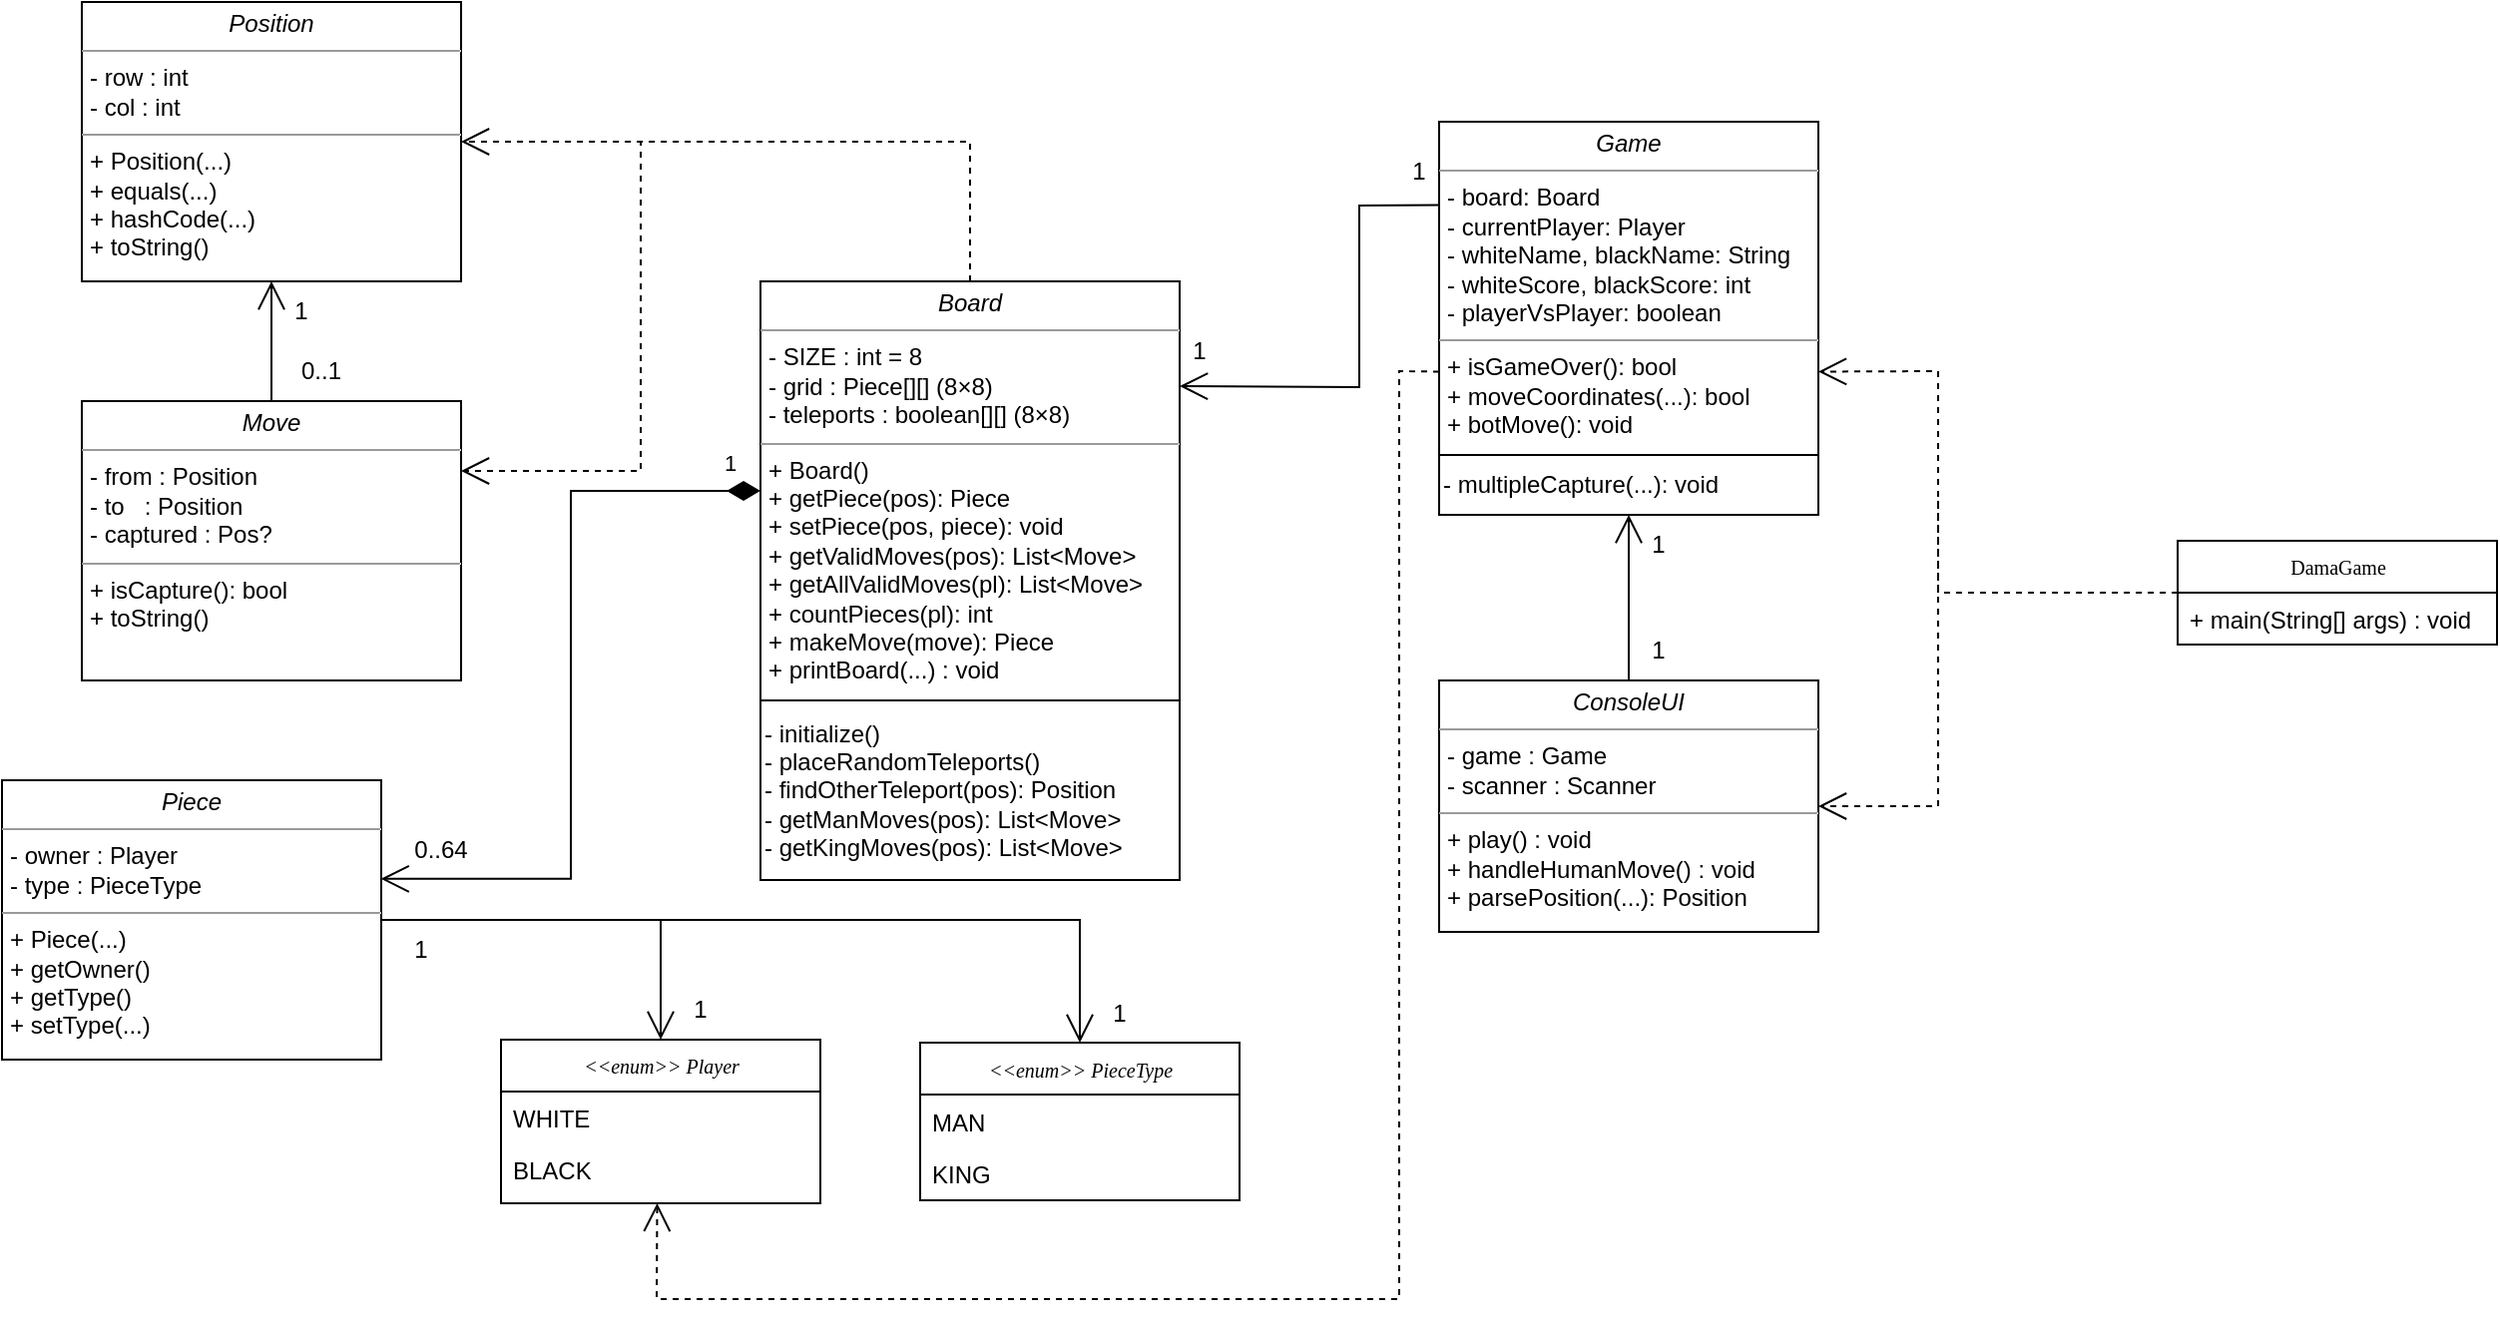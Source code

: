 <mxfile version="26.1.1">
  <diagram name="Page-1" id="c4acf3e9-155e-7222-9cf6-157b1a14988f">
    <mxGraphModel dx="1614" dy="690" grid="1" gridSize="10" guides="1" tooltips="1" connect="1" arrows="1" fold="1" page="1" pageScale="1" pageWidth="850" pageHeight="1100" background="none" math="0" shadow="0">
      <root>
        <mxCell id="0" />
        <mxCell id="1" parent="0" />
        <mxCell id="17acba5748e5396b-2" value="DamaGame" style="swimlane;html=1;fontStyle=0;childLayout=stackLayout;horizontal=1;startSize=26;fillColor=none;horizontalStack=0;resizeParent=1;resizeLast=0;collapsible=1;marginBottom=0;swimlaneFillColor=#ffffff;rounded=0;shadow=0;comic=0;labelBackgroundColor=none;strokeWidth=1;fontFamily=Verdana;fontSize=10;align=center;" parent="1" vertex="1">
          <mxGeometry x="1160" y="300" width="160" height="52" as="geometry" />
        </mxCell>
        <mxCell id="17acba5748e5396b-3" value="+ main(String[] args) : void" style="text;html=1;strokeColor=none;fillColor=none;align=left;verticalAlign=top;spacingLeft=4;spacingRight=4;whiteSpace=wrap;overflow=hidden;rotatable=0;points=[[0,0.5],[1,0.5]];portConstraint=eastwest;" parent="17acba5748e5396b-2" vertex="1">
          <mxGeometry y="26" width="160" height="26" as="geometry" />
        </mxCell>
        <mxCell id="17acba5748e5396b-44" value="&lt;i&gt;&amp;lt;&amp;lt;enum&amp;gt;&amp;gt; PieceType&lt;/i&gt;" style="swimlane;html=1;fontStyle=0;childLayout=stackLayout;horizontal=1;startSize=26;fillColor=none;horizontalStack=0;resizeParent=1;resizeLast=0;collapsible=1;marginBottom=0;swimlaneFillColor=#ffffff;rounded=0;shadow=0;comic=0;labelBackgroundColor=none;strokeWidth=1;fontFamily=Verdana;fontSize=10;align=center;" parent="1" vertex="1">
          <mxGeometry x="530" y="551.5" width="160" height="79" as="geometry" />
        </mxCell>
        <mxCell id="17acba5748e5396b-45" value="MAN" style="text;html=1;strokeColor=none;fillColor=none;align=left;verticalAlign=top;spacingLeft=4;spacingRight=4;whiteSpace=wrap;overflow=hidden;rotatable=0;points=[[0,0.5],[1,0.5]];portConstraint=eastwest;" parent="17acba5748e5396b-44" vertex="1">
          <mxGeometry y="26" width="160" height="26" as="geometry" />
        </mxCell>
        <mxCell id="17acba5748e5396b-47" value="KING" style="text;html=1;strokeColor=none;fillColor=none;align=left;verticalAlign=top;spacingLeft=4;spacingRight=4;whiteSpace=wrap;overflow=hidden;rotatable=0;points=[[0,0.5],[1,0.5]];portConstraint=eastwest;" parent="17acba5748e5396b-44" vertex="1">
          <mxGeometry y="52" width="160" height="26" as="geometry" />
        </mxCell>
        <mxCell id="5d2195bd80daf111-1" value="&lt;i&gt;&amp;lt;&amp;lt;enum&amp;gt;&amp;gt; Player&lt;/i&gt;" style="swimlane;html=1;fontStyle=0;childLayout=stackLayout;horizontal=1;startSize=26;fillColor=none;horizontalStack=0;resizeParent=1;resizeLast=0;collapsible=1;marginBottom=0;swimlaneFillColor=#ffffff;rounded=0;shadow=0;comic=0;labelBackgroundColor=none;strokeWidth=1;fontFamily=Verdana;fontSize=10;align=center;" parent="1" vertex="1">
          <mxGeometry x="320" y="550" width="160" height="82" as="geometry" />
        </mxCell>
        <mxCell id="5d2195bd80daf111-2" value="WHITE" style="text;html=1;strokeColor=none;fillColor=none;align=left;verticalAlign=top;spacingLeft=4;spacingRight=4;whiteSpace=wrap;overflow=hidden;rotatable=0;points=[[0,0.5],[1,0.5]];portConstraint=eastwest;" parent="5d2195bd80daf111-1" vertex="1">
          <mxGeometry y="26" width="160" height="26" as="geometry" />
        </mxCell>
        <mxCell id="5d2195bd80daf111-3" value="BLACK" style="text;html=1;strokeColor=none;fillColor=none;align=left;verticalAlign=top;spacingLeft=4;spacingRight=4;whiteSpace=wrap;overflow=hidden;rotatable=0;points=[[0,0.5],[1,0.5]];portConstraint=eastwest;" parent="5d2195bd80daf111-1" vertex="1">
          <mxGeometry y="52" width="160" height="26" as="geometry" />
        </mxCell>
        <mxCell id="5d2195bd80daf111-9" value="&lt;p style=&quot;margin:0px;margin-top:4px;text-align:center;&quot;&gt;&lt;i&gt;ConsoleUI&lt;/i&gt;&lt;/p&gt;&lt;hr size=&quot;1&quot;&gt;&lt;p style=&quot;margin:0px;margin-left:4px;&quot;&gt;- game : Game&amp;nbsp;&lt;br&gt;- scanner : Scanner&lt;/p&gt;&lt;hr size=&quot;1&quot;&gt;&lt;p style=&quot;margin:0px;margin-left:4px;&quot;&gt;+ play() : void&lt;br&gt;+ handleHumanMove() : void&lt;/p&gt;&lt;p style=&quot;margin:0px;margin-left:4px;&quot;&gt;+ parsePosition(...): Position&amp;nbsp;&lt;/p&gt;" style="verticalAlign=top;align=left;overflow=fill;fontSize=12;fontFamily=Helvetica;html=1;rounded=0;shadow=0;comic=0;labelBackgroundColor=none;strokeWidth=1" parent="1" vertex="1">
          <mxGeometry x="790" y="370" width="190" height="126" as="geometry" />
        </mxCell>
        <mxCell id="5d2195bd80daf111-10" value="&lt;p style=&quot;margin:0px;margin-top:4px;text-align:center;&quot;&gt;&lt;i&gt;Game&lt;/i&gt;&lt;/p&gt;&lt;hr size=&quot;1&quot;&gt;&lt;p style=&quot;margin:0px;margin-left:4px;&quot;&gt;- board: Board&lt;br&gt;- currentPlayer: Player&lt;/p&gt;&lt;p style=&quot;margin:0px;margin-left:4px;&quot;&gt;- whiteName, blackName: String&lt;/p&gt;&lt;p style=&quot;margin:0px;margin-left:4px;&quot;&gt;- whiteScore, blackScore: int&lt;/p&gt;&lt;p style=&quot;margin:0px;margin-left:4px;&quot;&gt;- playerVsPlayer: boolean&lt;/p&gt;&lt;hr size=&quot;1&quot;&gt;&lt;p style=&quot;margin:0px;margin-left:4px;&quot;&gt;+ isGameOver(): bool&lt;br&gt;+ moveCoordinates(...): bool&amp;nbsp;&lt;/p&gt;&lt;p style=&quot;margin:0px;margin-left:4px;&quot;&gt;+ botMove(): void&lt;/p&gt;" style="verticalAlign=top;align=left;overflow=fill;fontSize=12;fontFamily=Helvetica;html=1;rounded=0;shadow=0;comic=0;labelBackgroundColor=none;strokeWidth=1" parent="1" vertex="1">
          <mxGeometry x="790" y="90" width="190" height="167" as="geometry" />
        </mxCell>
        <mxCell id="5d2195bd80daf111-15" value="&lt;p style=&quot;margin:0px;margin-top:4px;text-align:center;&quot;&gt;&lt;i&gt;Board&lt;/i&gt;&lt;/p&gt;&lt;hr size=&quot;1&quot;&gt;&lt;p style=&quot;margin:0px;margin-left:4px;&quot;&gt;- SIZE : int = 8&amp;nbsp;&lt;/p&gt;&lt;p style=&quot;margin:0px;margin-left:4px;&quot;&gt;&lt;span style=&quot;background-color: transparent; color: light-dark(rgb(0, 0, 0), rgb(255, 255, 255));&quot;&gt;- grid : Piece[][] (8×8)&amp;nbsp; &amp;nbsp; &amp;nbsp; &amp;nbsp; &amp;nbsp; &amp;nbsp;&amp;nbsp;&lt;/span&gt;&lt;/p&gt;&lt;p style=&quot;margin:0px;margin-left:4px;&quot;&gt;- teleports : boolean[][] (8×8)&amp;nbsp;&lt;/p&gt;&lt;hr size=&quot;1&quot;&gt;&lt;p style=&quot;margin:0px;margin-left:4px;&quot;&gt;+ Board()&amp;nbsp; &amp;nbsp; &amp;nbsp; &amp;nbsp;&amp;nbsp;&lt;/p&gt;&lt;p style=&quot;margin:0px;margin-left:4px;&quot;&gt;+ getPiece(pos): Piece&amp;nbsp;&lt;/p&gt;&lt;p style=&quot;margin:0px;margin-left:4px;&quot;&gt;+ setPiece(pos, piece): void&amp;nbsp;&lt;/p&gt;&lt;p style=&quot;margin:0px;margin-left:4px;&quot;&gt;+ getValidMoves(pos): List&amp;lt;Move&amp;gt;&amp;nbsp;&lt;/p&gt;&lt;p style=&quot;margin:0px;margin-left:4px;&quot;&gt;+ getAllValidMoves(pl): List&amp;lt;Move&amp;gt;&lt;/p&gt;&lt;p style=&quot;margin:0px;margin-left:4px;&quot;&gt;&lt;span style=&quot;background-color: transparent; color: light-dark(rgb(0, 0, 0), rgb(255, 255, 255));&quot;&gt;+ countPieces(pl): int&amp;nbsp;&lt;/span&gt;&lt;/p&gt;&lt;p style=&quot;margin:0px;margin-left:4px;&quot;&gt;+ makeMove(move): Piece&amp;nbsp;&amp;nbsp;&lt;/p&gt;&lt;p style=&quot;margin:0px;margin-left:4px;&quot;&gt;+ printBoard(...) : void&amp;nbsp;&lt;/p&gt;" style="verticalAlign=top;align=left;overflow=fill;fontSize=12;fontFamily=Helvetica;html=1;rounded=0;shadow=0;comic=0;labelBackgroundColor=none;strokeWidth=1" parent="1" vertex="1">
          <mxGeometry x="450" y="170" width="210" height="210" as="geometry" />
        </mxCell>
        <mxCell id="5d2195bd80daf111-18" value="&lt;p style=&quot;margin:0px;margin-top:4px;text-align:center;&quot;&gt;&lt;i&gt;Position&lt;/i&gt;&lt;/p&gt;&lt;hr size=&quot;1&quot;&gt;&lt;p style=&quot;margin:0px;margin-left:4px;&quot;&gt;- row : int&lt;br&gt;- col : int&lt;/p&gt;&lt;hr size=&quot;1&quot;&gt;&lt;p style=&quot;margin:0px;margin-left:4px;&quot;&gt;+ Position(...)&lt;br&gt;+ equals(...)&lt;/p&gt;&lt;p style=&quot;margin:0px;margin-left:4px;&quot;&gt;+ hashCode(...)&lt;/p&gt;&lt;p style=&quot;margin:0px;margin-left:4px;&quot;&gt;+ toString()&lt;/p&gt;" style="verticalAlign=top;align=left;overflow=fill;fontSize=12;fontFamily=Helvetica;html=1;rounded=0;shadow=0;comic=0;labelBackgroundColor=none;strokeWidth=1" parent="1" vertex="1">
          <mxGeometry x="110" y="30" width="190" height="140" as="geometry" />
        </mxCell>
        <mxCell id="5d2195bd80daf111-19" value="&lt;p style=&quot;margin:0px;margin-top:4px;text-align:center;&quot;&gt;&lt;i&gt;Move&lt;/i&gt;&lt;/p&gt;&lt;hr size=&quot;1&quot;&gt;&lt;p style=&quot;margin:0px;margin-left:4px;&quot;&gt;- from : Position&lt;br&gt;- to&amp;nbsp; &amp;nbsp;: Position&lt;/p&gt;&lt;p style=&quot;margin:0px;margin-left:4px;&quot;&gt;- captured : Pos?&lt;/p&gt;&lt;hr size=&quot;1&quot;&gt;&lt;p style=&quot;margin:0px;margin-left:4px;&quot;&gt;+ isCapture(): bool&lt;br&gt;+ toString()&amp;nbsp;&lt;/p&gt;" style="verticalAlign=top;align=left;overflow=fill;fontSize=12;fontFamily=Helvetica;html=1;rounded=0;shadow=0;comic=0;labelBackgroundColor=none;strokeWidth=1" parent="1" vertex="1">
          <mxGeometry x="110" y="230" width="190" height="140" as="geometry" />
        </mxCell>
        <mxCell id="5d2195bd80daf111-20" value="&lt;p style=&quot;margin:0px;margin-top:4px;text-align:center;&quot;&gt;&lt;i&gt;Piece&lt;/i&gt;&lt;/p&gt;&lt;hr size=&quot;1&quot;&gt;&lt;p style=&quot;margin:0px;margin-left:4px;&quot;&gt;- owner : Player&lt;br&gt;- type : PieceType&lt;/p&gt;&lt;hr size=&quot;1&quot;&gt;&lt;p style=&quot;margin:0px;margin-left:4px;&quot;&gt;+ Piece(...)&amp;nbsp;&lt;br&gt;+ getOwner()&lt;/p&gt;&lt;p style=&quot;margin:0px;margin-left:4px;&quot;&gt;+ getType()&lt;/p&gt;&lt;p style=&quot;margin:0px;margin-left:4px;&quot;&gt;+ setType(...)&amp;nbsp;&amp;nbsp;&lt;/p&gt;" style="verticalAlign=top;align=left;overflow=fill;fontSize=12;fontFamily=Helvetica;html=1;rounded=0;shadow=0;comic=0;labelBackgroundColor=none;strokeWidth=1" parent="1" vertex="1">
          <mxGeometry x="70" y="420" width="190" height="140" as="geometry" />
        </mxCell>
        <mxCell id="UAjtDbVR14yJQw5bUOnt-1" value="- initialize()&lt;div&gt;- placeRandomTeleports()&lt;/div&gt;&lt;div&gt;- findOtherTeleport(pos): Position&lt;/div&gt;&lt;div&gt;- getManMoves(pos): List&amp;lt;Move&amp;gt;&lt;/div&gt;&lt;div&gt;- getKingMoves(pos): List&amp;lt;Move&amp;gt;&lt;/div&gt;" style="rounded=0;whiteSpace=wrap;html=1;align=left;" vertex="1" parent="1">
          <mxGeometry x="450" y="380" width="210" height="90" as="geometry" />
        </mxCell>
        <mxCell id="UAjtDbVR14yJQw5bUOnt-2" value="- multipleCapture(...): void&amp;nbsp;&amp;nbsp;" style="rounded=0;whiteSpace=wrap;html=1;align=left;" vertex="1" parent="1">
          <mxGeometry x="790" y="257" width="190" height="30" as="geometry" />
        </mxCell>
        <mxCell id="UAjtDbVR14yJQw5bUOnt-5" value="0..64" style="text;html=1;align=center;verticalAlign=middle;whiteSpace=wrap;rounded=0;" vertex="1" parent="1">
          <mxGeometry x="260" y="440" width="60" height="30" as="geometry" />
        </mxCell>
        <mxCell id="UAjtDbVR14yJQw5bUOnt-22" value="1" style="endArrow=open;html=1;endSize=12;startArrow=diamondThin;startSize=14;startFill=1;edgeStyle=orthogonalEdgeStyle;align=left;verticalAlign=bottom;rounded=0;exitX=0;exitY=0.5;exitDx=0;exitDy=0;entryX=0.999;entryY=0.353;entryDx=0;entryDy=0;entryPerimeter=0;" edge="1" parent="1" source="5d2195bd80daf111-15" target="5d2195bd80daf111-20">
          <mxGeometry x="-0.896" y="-5" relative="1" as="geometry">
            <mxPoint x="440" y="340" as="sourcePoint" />
            <mxPoint x="600" y="410" as="targetPoint" />
            <mxPoint as="offset" />
          </mxGeometry>
        </mxCell>
        <mxCell id="UAjtDbVR14yJQw5bUOnt-23" value="" style="endArrow=open;endFill=1;endSize=12;html=1;rounded=0;exitX=0;exitY=0.25;exitDx=0;exitDy=0;entryX=1;entryY=0.25;entryDx=0;entryDy=0;" edge="1" parent="1" source="5d2195bd80daf111-10" target="5d2195bd80daf111-15">
          <mxGeometry width="160" relative="1" as="geometry">
            <mxPoint x="520" y="220" as="sourcePoint" />
            <mxPoint x="680" y="220" as="targetPoint" />
            <Array as="points">
              <mxPoint x="750" y="132" />
              <mxPoint x="750" y="223" />
            </Array>
          </mxGeometry>
        </mxCell>
        <mxCell id="UAjtDbVR14yJQw5bUOnt-24" value="1" style="text;html=1;align=center;verticalAlign=middle;whiteSpace=wrap;rounded=0;" vertex="1" parent="1">
          <mxGeometry x="640" y="190" width="60" height="30" as="geometry" />
        </mxCell>
        <mxCell id="UAjtDbVR14yJQw5bUOnt-25" value="1" style="text;html=1;align=center;verticalAlign=middle;whiteSpace=wrap;rounded=0;" vertex="1" parent="1">
          <mxGeometry x="750" y="100" width="60" height="30" as="geometry" />
        </mxCell>
        <mxCell id="UAjtDbVR14yJQw5bUOnt-26" value="" style="endArrow=open;endFill=1;endSize=12;html=1;rounded=0;exitX=0.5;exitY=0;exitDx=0;exitDy=0;entryX=0.5;entryY=1;entryDx=0;entryDy=0;" edge="1" parent="1" source="5d2195bd80daf111-9" target="UAjtDbVR14yJQw5bUOnt-2">
          <mxGeometry width="160" relative="1" as="geometry">
            <mxPoint x="830" y="300" as="sourcePoint" />
            <mxPoint x="990" y="300" as="targetPoint" />
          </mxGeometry>
        </mxCell>
        <mxCell id="UAjtDbVR14yJQw5bUOnt-27" value="1" style="text;html=1;align=center;verticalAlign=middle;whiteSpace=wrap;rounded=0;" vertex="1" parent="1">
          <mxGeometry x="870" y="287" width="60" height="30" as="geometry" />
        </mxCell>
        <mxCell id="UAjtDbVR14yJQw5bUOnt-28" value="1" style="text;html=1;align=center;verticalAlign=middle;whiteSpace=wrap;rounded=0;" vertex="1" parent="1">
          <mxGeometry x="870" y="340" width="60" height="30" as="geometry" />
        </mxCell>
        <mxCell id="UAjtDbVR14yJQw5bUOnt-29" value="" style="endArrow=open;endFill=1;endSize=12;html=1;rounded=0;exitX=0.5;exitY=0;exitDx=0;exitDy=0;entryX=0.5;entryY=1;entryDx=0;entryDy=0;" edge="1" parent="1" source="5d2195bd80daf111-19" target="5d2195bd80daf111-18">
          <mxGeometry width="160" relative="1" as="geometry">
            <mxPoint x="200" y="200" as="sourcePoint" />
            <mxPoint x="360" y="200" as="targetPoint" />
          </mxGeometry>
        </mxCell>
        <mxCell id="UAjtDbVR14yJQw5bUOnt-30" value="0..1" style="text;html=1;align=center;verticalAlign=middle;whiteSpace=wrap;rounded=0;" vertex="1" parent="1">
          <mxGeometry x="200" y="200" width="60" height="30" as="geometry" />
        </mxCell>
        <mxCell id="UAjtDbVR14yJQw5bUOnt-31" value="1" style="text;html=1;align=center;verticalAlign=middle;whiteSpace=wrap;rounded=0;" vertex="1" parent="1">
          <mxGeometry x="190" y="170" width="60" height="30" as="geometry" />
        </mxCell>
        <mxCell id="UAjtDbVR14yJQw5bUOnt-32" value="" style="endArrow=open;endFill=1;endSize=12;html=1;rounded=0;exitX=1;exitY=0.5;exitDx=0;exitDy=0;entryX=0.5;entryY=0;entryDx=0;entryDy=0;" edge="1" parent="1" source="5d2195bd80daf111-20" target="5d2195bd80daf111-1">
          <mxGeometry width="160" relative="1" as="geometry">
            <mxPoint x="340" y="490" as="sourcePoint" />
            <mxPoint x="500" y="490" as="targetPoint" />
            <Array as="points">
              <mxPoint x="400" y="490" />
            </Array>
          </mxGeometry>
        </mxCell>
        <mxCell id="UAjtDbVR14yJQw5bUOnt-33" value="" style="endArrow=open;endFill=1;endSize=12;html=1;rounded=0;entryX=0.5;entryY=0;entryDx=0;entryDy=0;" edge="1" parent="1" target="17acba5748e5396b-44">
          <mxGeometry width="160" relative="1" as="geometry">
            <mxPoint x="340" y="490" as="sourcePoint" />
            <mxPoint x="500" y="490" as="targetPoint" />
            <Array as="points">
              <mxPoint x="610" y="490" />
            </Array>
          </mxGeometry>
        </mxCell>
        <mxCell id="UAjtDbVR14yJQw5bUOnt-34" value="1" style="text;html=1;align=center;verticalAlign=middle;whiteSpace=wrap;rounded=0;" vertex="1" parent="1">
          <mxGeometry x="250" y="490" width="60" height="30" as="geometry" />
        </mxCell>
        <mxCell id="UAjtDbVR14yJQw5bUOnt-35" value="1" style="text;html=1;align=center;verticalAlign=middle;whiteSpace=wrap;rounded=0;" vertex="1" parent="1">
          <mxGeometry x="390" y="520" width="60" height="30" as="geometry" />
        </mxCell>
        <mxCell id="UAjtDbVR14yJQw5bUOnt-36" value="1" style="text;html=1;align=center;verticalAlign=middle;whiteSpace=wrap;rounded=0;" vertex="1" parent="1">
          <mxGeometry x="600" y="521.5" width="60" height="30" as="geometry" />
        </mxCell>
        <mxCell id="UAjtDbVR14yJQw5bUOnt-39" value="" style="endArrow=open;endSize=12;dashed=1;html=1;rounded=0;exitX=0.5;exitY=0;exitDx=0;exitDy=0;entryX=1;entryY=0.5;entryDx=0;entryDy=0;" edge="1" parent="1" source="5d2195bd80daf111-15" target="5d2195bd80daf111-18">
          <mxGeometry width="160" relative="1" as="geometry">
            <mxPoint x="600" y="160" as="sourcePoint" />
            <mxPoint x="760" y="160" as="targetPoint" />
            <Array as="points">
              <mxPoint x="555" y="100" />
            </Array>
          </mxGeometry>
        </mxCell>
        <mxCell id="UAjtDbVR14yJQw5bUOnt-40" value="" style="endArrow=open;endSize=12;dashed=1;html=1;rounded=0;exitX=0.5;exitY=0;exitDx=0;exitDy=0;entryX=1;entryY=0.25;entryDx=0;entryDy=0;" edge="1" parent="1" source="5d2195bd80daf111-15" target="5d2195bd80daf111-19">
          <mxGeometry width="160" relative="1" as="geometry">
            <mxPoint x="565" y="180" as="sourcePoint" />
            <mxPoint x="310" y="110" as="targetPoint" />
            <Array as="points">
              <mxPoint x="555" y="100" />
              <mxPoint x="390" y="100" />
              <mxPoint x="390" y="265" />
            </Array>
          </mxGeometry>
        </mxCell>
        <mxCell id="UAjtDbVR14yJQw5bUOnt-41" value="" style="endArrow=open;endSize=12;dashed=1;html=1;rounded=0;exitX=0;exitY=0.75;exitDx=0;exitDy=0;entryX=0.489;entryY=1.152;entryDx=0;entryDy=0;entryPerimeter=0;" edge="1" parent="1" source="5d2195bd80daf111-10" target="5d2195bd80daf111-3">
          <mxGeometry width="160" relative="1" as="geometry">
            <mxPoint x="600" y="390" as="sourcePoint" />
            <mxPoint x="760" y="390" as="targetPoint" />
            <Array as="points">
              <mxPoint x="770" y="215" />
              <mxPoint x="770" y="680" />
              <mxPoint x="398" y="680" />
            </Array>
          </mxGeometry>
        </mxCell>
        <mxCell id="UAjtDbVR14yJQw5bUOnt-42" value="" style="endArrow=open;endSize=12;dashed=1;html=1;rounded=0;exitX=0;exitY=0.5;exitDx=0;exitDy=0;entryX=1;entryY=0.75;entryDx=0;entryDy=0;" edge="1" parent="1" source="17acba5748e5396b-2" target="5d2195bd80daf111-10">
          <mxGeometry width="160" relative="1" as="geometry">
            <mxPoint x="1275" y="125" as="sourcePoint" />
            <mxPoint x="1020" y="220" as="targetPoint" />
            <Array as="points">
              <mxPoint x="1040" y="326" />
              <mxPoint x="1040" y="215" />
            </Array>
          </mxGeometry>
        </mxCell>
        <mxCell id="UAjtDbVR14yJQw5bUOnt-43" value="" style="endArrow=open;endSize=12;dashed=1;html=1;rounded=0;entryX=1;entryY=0.5;entryDx=0;entryDy=0;" edge="1" parent="1" target="5d2195bd80daf111-9">
          <mxGeometry width="160" relative="1" as="geometry">
            <mxPoint x="1040" y="280" as="sourcePoint" />
            <mxPoint x="990" y="225" as="targetPoint" />
            <Array as="points">
              <mxPoint x="1040" y="330" />
              <mxPoint x="1040" y="433" />
            </Array>
          </mxGeometry>
        </mxCell>
      </root>
    </mxGraphModel>
  </diagram>
</mxfile>
